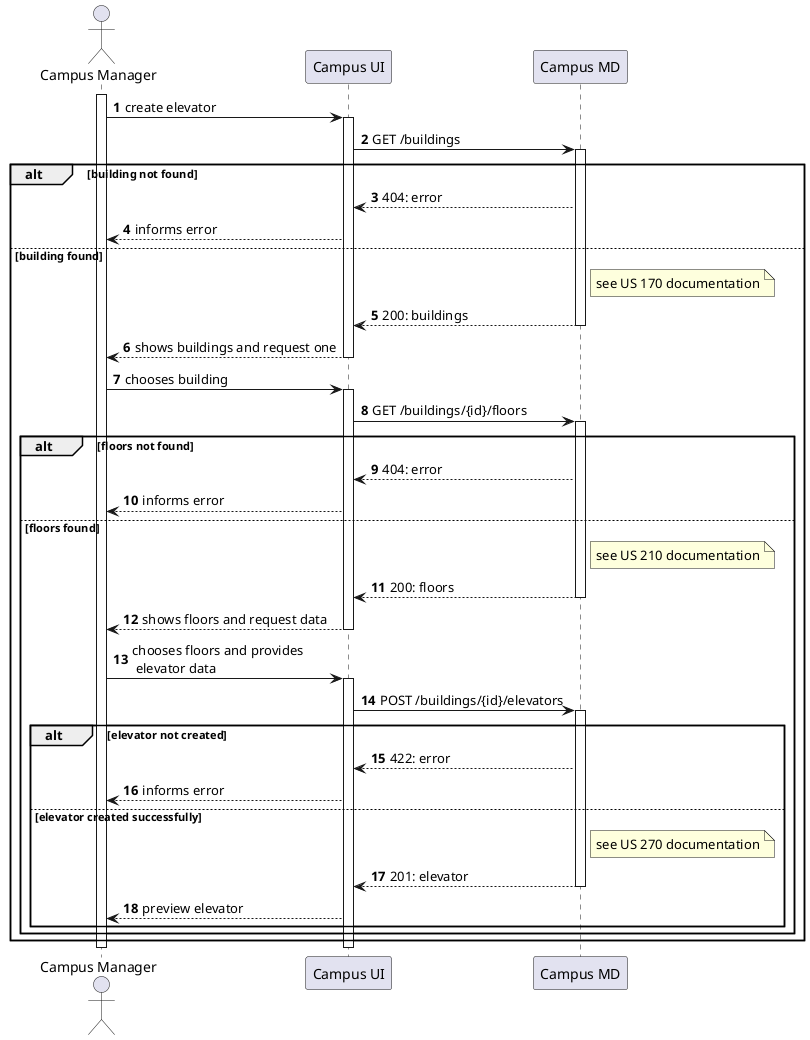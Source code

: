 @startuml
autonumber

actor "Campus Manager" as usr

participant "Campus UI" as ui
participant "Campus MD" as md

activate usr
    usr -> ui : create elevator
    activate ui
        ui -> md : GET /buildings
        activate md

         alt building not found
                md --> ui : 404: error
                ui --> usr :  informs error
         else building found
            note right of md : see US 170 documentation
            md --> ui : 200: buildings
            deactivate md

        ui --> usr : shows buildings and request one
    deactivate ui

    usr -> ui : chooses building
    activate ui
        ui -> md : GET /buildings/{id}/floors
        activate md

        alt floors not found
                md --> ui : 404: error
                ui --> usr :  informs error
        else floors found

            note right of md : see US 210 documentation
            md --> ui : 200: floors
        deactivate md

        ui --> usr : shows floors and request data
    deactivate ui

    usr -> ui: chooses floors and provides\n elevator data
    activate ui
        ui -> md : POST /buildings/{id}/elevators
        activate md

            alt elevator not created
                 md --> ui : 422: error
                 ui --> usr :  informs error
            else elevator created successfully


            note right of md : see US 270 documentation
            md --> ui : 201: elevator
        deactivate md
        ui --> usr : preview elevator
        end
    end
end
    deactivate ui
deactivate usr

@enduml

